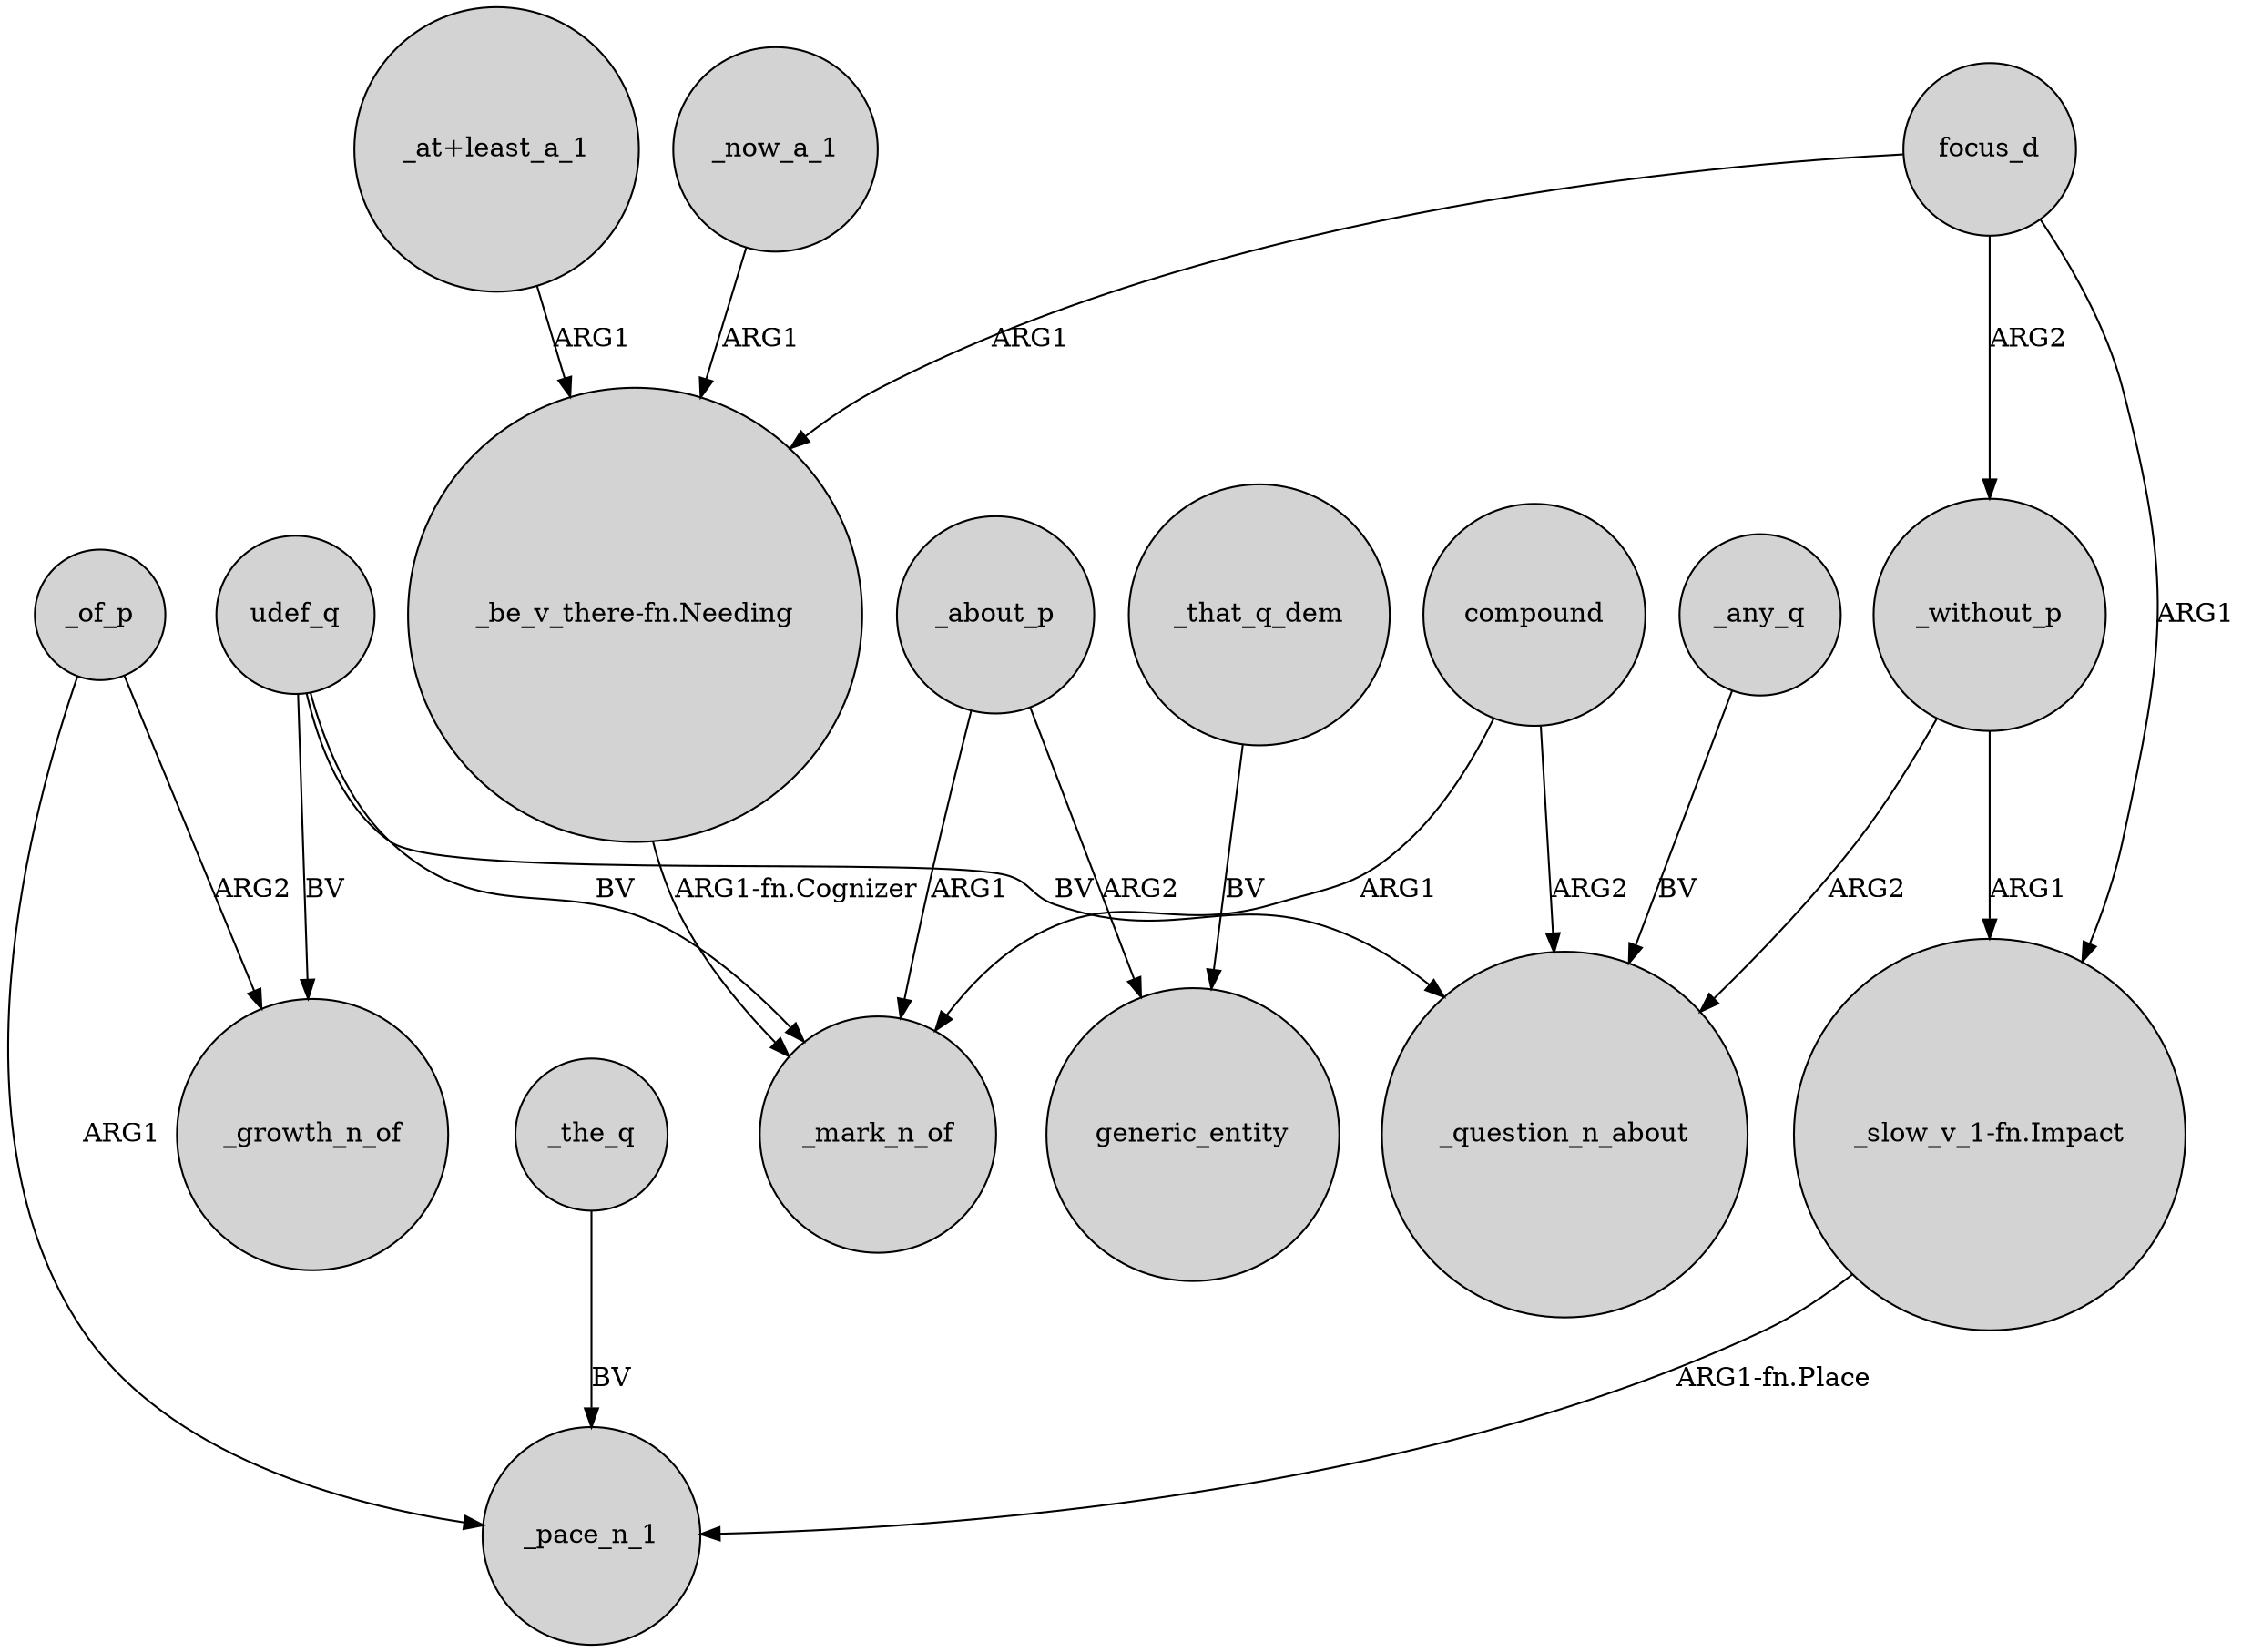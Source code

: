 digraph {
	node [shape=circle style=filled]
	compound -> _question_n_about [label=ARG2]
	_about_p -> _mark_n_of [label=ARG1]
	compound -> _mark_n_of [label=ARG1]
	_the_q -> _pace_n_1 [label=BV]
	_of_p -> _pace_n_1 [label=ARG1]
	focus_d -> _without_p [label=ARG2]
	focus_d -> "_be_v_there-fn.Needing" [label=ARG1]
	"_be_v_there-fn.Needing" -> _mark_n_of [label="ARG1-fn.Cognizer"]
	udef_q -> _mark_n_of [label=BV]
	_without_p -> "_slow_v_1-fn.Impact" [label=ARG1]
	"_at+least_a_1" -> "_be_v_there-fn.Needing" [label=ARG1]
	_about_p -> generic_entity [label=ARG2]
	"_slow_v_1-fn.Impact" -> _pace_n_1 [label="ARG1-fn.Place"]
	udef_q -> _growth_n_of [label=BV]
	_of_p -> _growth_n_of [label=ARG2]
	_without_p -> _question_n_about [label=ARG2]
	_any_q -> _question_n_about [label=BV]
	_that_q_dem -> generic_entity [label=BV]
	_now_a_1 -> "_be_v_there-fn.Needing" [label=ARG1]
	focus_d -> "_slow_v_1-fn.Impact" [label=ARG1]
	udef_q -> _question_n_about [label=BV]
}
